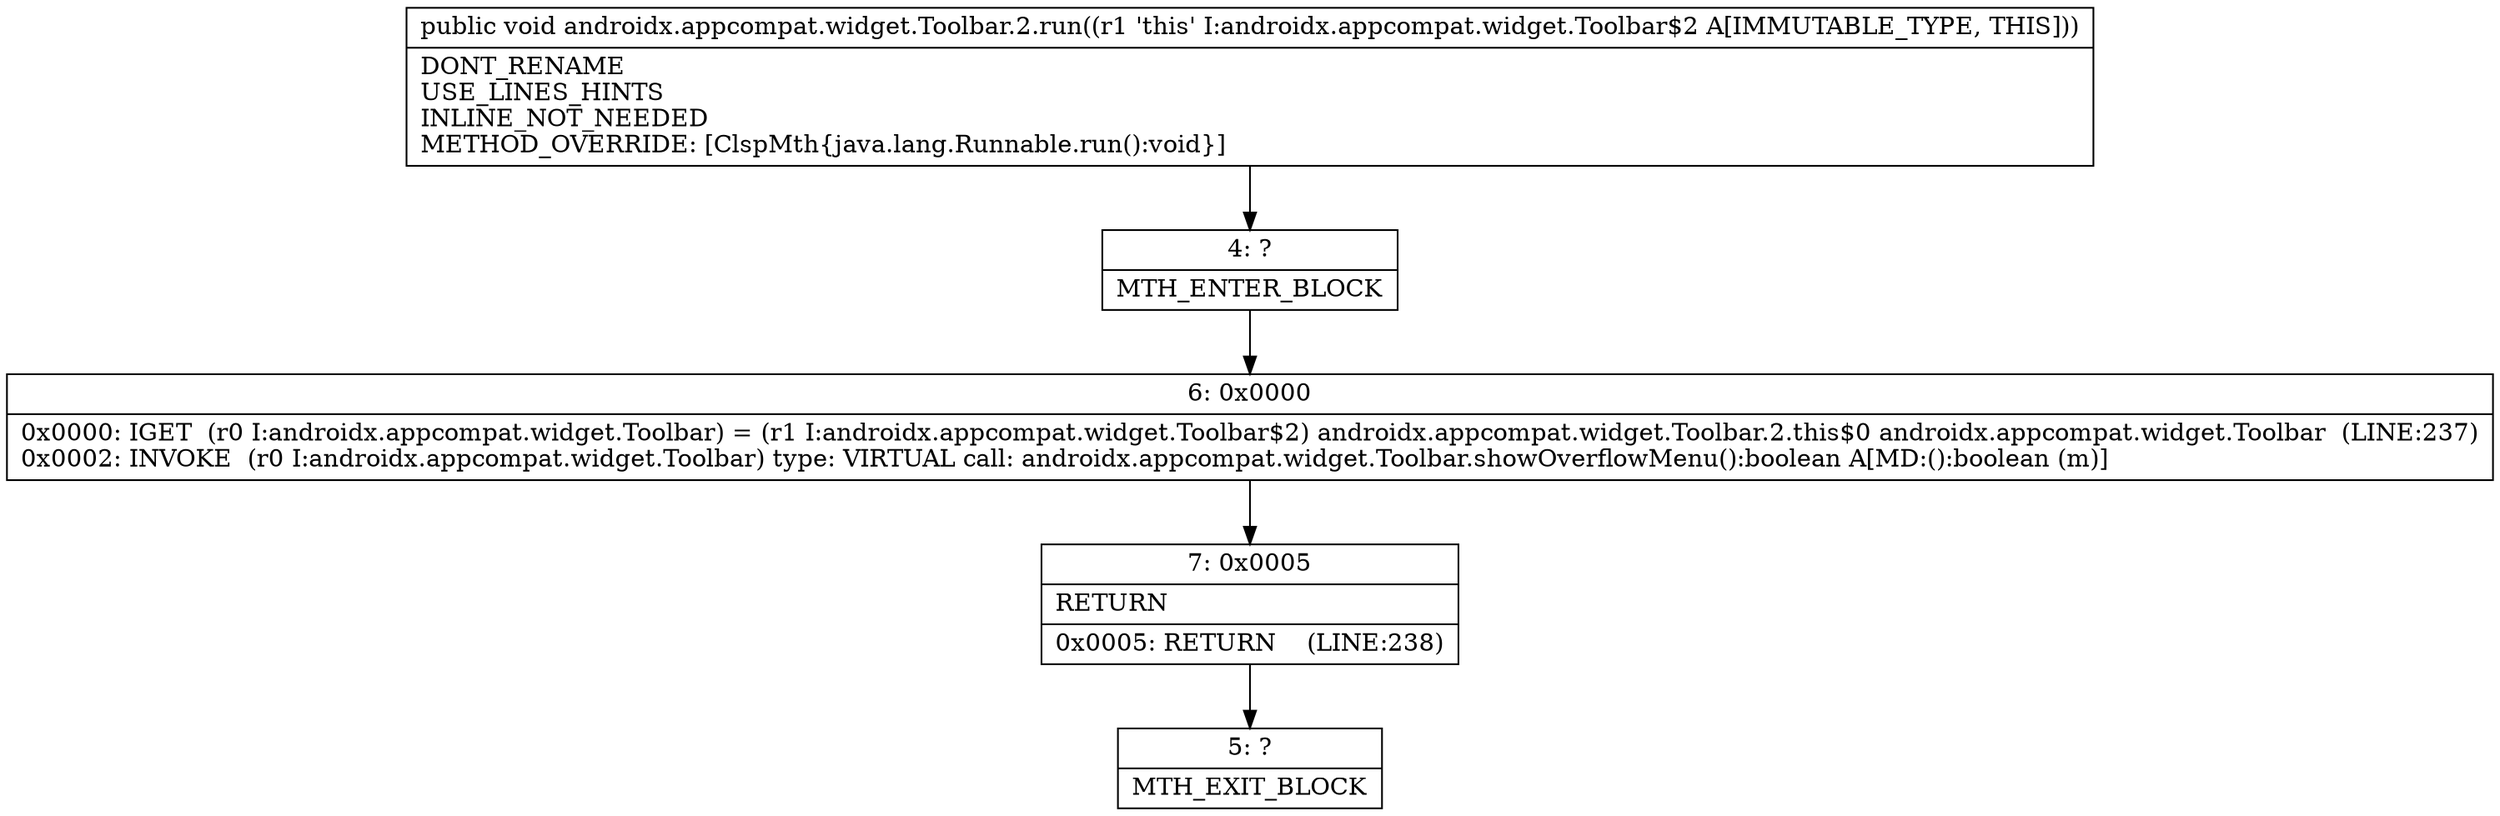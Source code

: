 digraph "CFG forandroidx.appcompat.widget.Toolbar.2.run()V" {
Node_4 [shape=record,label="{4\:\ ?|MTH_ENTER_BLOCK\l}"];
Node_6 [shape=record,label="{6\:\ 0x0000|0x0000: IGET  (r0 I:androidx.appcompat.widget.Toolbar) = (r1 I:androidx.appcompat.widget.Toolbar$2) androidx.appcompat.widget.Toolbar.2.this$0 androidx.appcompat.widget.Toolbar  (LINE:237)\l0x0002: INVOKE  (r0 I:androidx.appcompat.widget.Toolbar) type: VIRTUAL call: androidx.appcompat.widget.Toolbar.showOverflowMenu():boolean A[MD:():boolean (m)]\l}"];
Node_7 [shape=record,label="{7\:\ 0x0005|RETURN\l|0x0005: RETURN    (LINE:238)\l}"];
Node_5 [shape=record,label="{5\:\ ?|MTH_EXIT_BLOCK\l}"];
MethodNode[shape=record,label="{public void androidx.appcompat.widget.Toolbar.2.run((r1 'this' I:androidx.appcompat.widget.Toolbar$2 A[IMMUTABLE_TYPE, THIS]))  | DONT_RENAME\lUSE_LINES_HINTS\lINLINE_NOT_NEEDED\lMETHOD_OVERRIDE: [ClspMth\{java.lang.Runnable.run():void\}]\l}"];
MethodNode -> Node_4;Node_4 -> Node_6;
Node_6 -> Node_7;
Node_7 -> Node_5;
}

